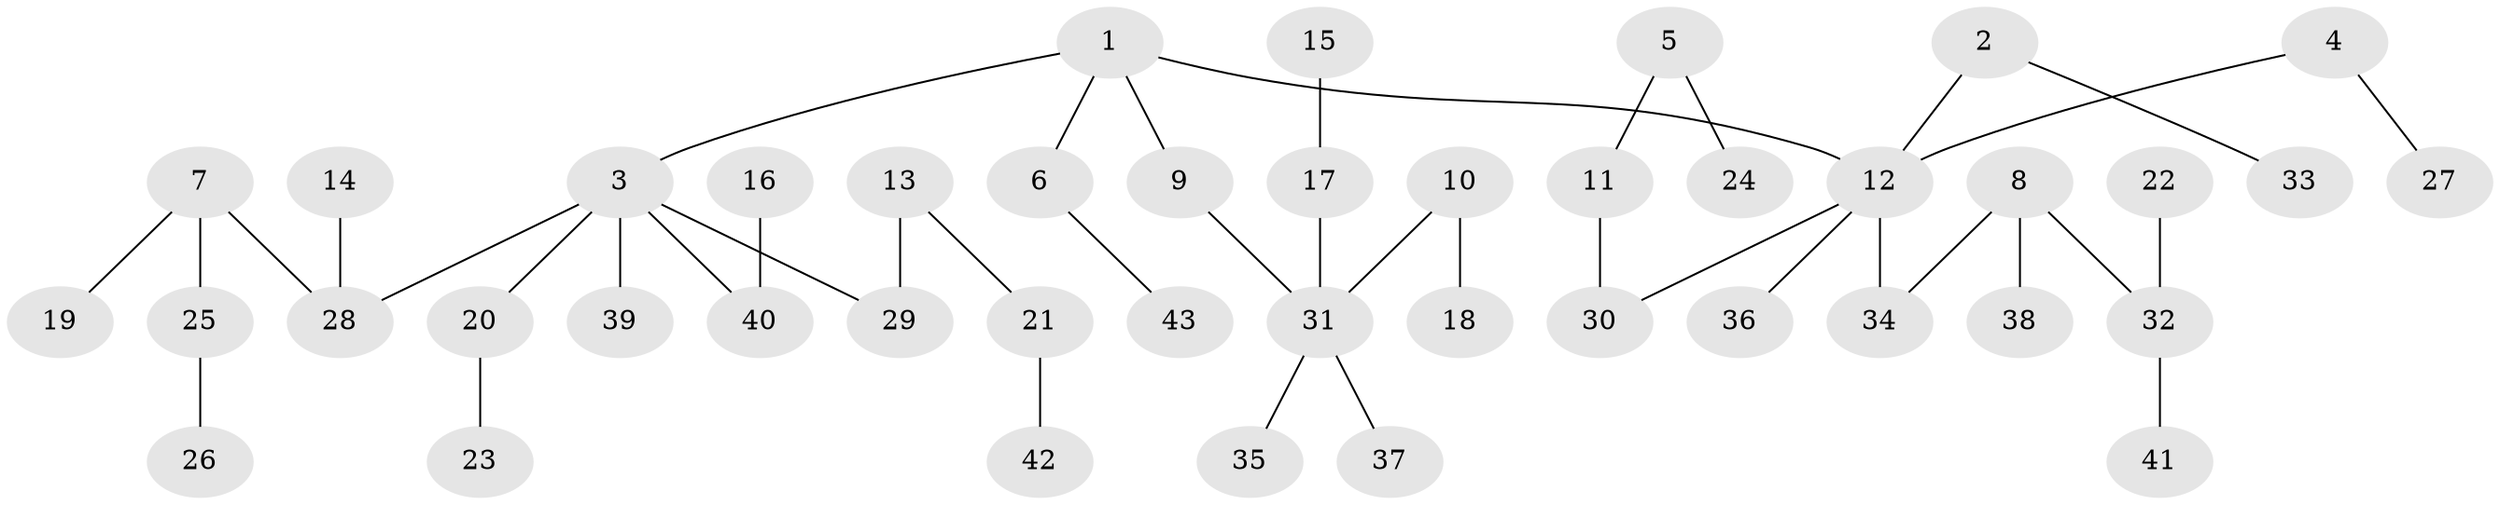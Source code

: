 // original degree distribution, {6: 0.04285714285714286, 3: 0.17142857142857143, 4: 0.04285714285714286, 2: 0.2857142857142857, 1: 0.45714285714285713}
// Generated by graph-tools (version 1.1) at 2025/37/03/04/25 23:37:27]
// undirected, 43 vertices, 42 edges
graph export_dot {
  node [color=gray90,style=filled];
  1;
  2;
  3;
  4;
  5;
  6;
  7;
  8;
  9;
  10;
  11;
  12;
  13;
  14;
  15;
  16;
  17;
  18;
  19;
  20;
  21;
  22;
  23;
  24;
  25;
  26;
  27;
  28;
  29;
  30;
  31;
  32;
  33;
  34;
  35;
  36;
  37;
  38;
  39;
  40;
  41;
  42;
  43;
  1 -- 3 [weight=1.0];
  1 -- 6 [weight=1.0];
  1 -- 9 [weight=1.0];
  1 -- 12 [weight=1.0];
  2 -- 12 [weight=1.0];
  2 -- 33 [weight=1.0];
  3 -- 20 [weight=1.0];
  3 -- 28 [weight=1.0];
  3 -- 29 [weight=1.0];
  3 -- 39 [weight=1.0];
  3 -- 40 [weight=1.0];
  4 -- 12 [weight=1.0];
  4 -- 27 [weight=1.0];
  5 -- 11 [weight=1.0];
  5 -- 24 [weight=1.0];
  6 -- 43 [weight=1.0];
  7 -- 19 [weight=1.0];
  7 -- 25 [weight=1.0];
  7 -- 28 [weight=1.0];
  8 -- 32 [weight=1.0];
  8 -- 34 [weight=1.0];
  8 -- 38 [weight=1.0];
  9 -- 31 [weight=1.0];
  10 -- 18 [weight=1.0];
  10 -- 31 [weight=1.0];
  11 -- 30 [weight=1.0];
  12 -- 30 [weight=1.0];
  12 -- 34 [weight=1.0];
  12 -- 36 [weight=1.0];
  13 -- 21 [weight=1.0];
  13 -- 29 [weight=1.0];
  14 -- 28 [weight=1.0];
  15 -- 17 [weight=1.0];
  16 -- 40 [weight=1.0];
  17 -- 31 [weight=1.0];
  20 -- 23 [weight=1.0];
  21 -- 42 [weight=1.0];
  22 -- 32 [weight=1.0];
  25 -- 26 [weight=1.0];
  31 -- 35 [weight=1.0];
  31 -- 37 [weight=1.0];
  32 -- 41 [weight=1.0];
}
